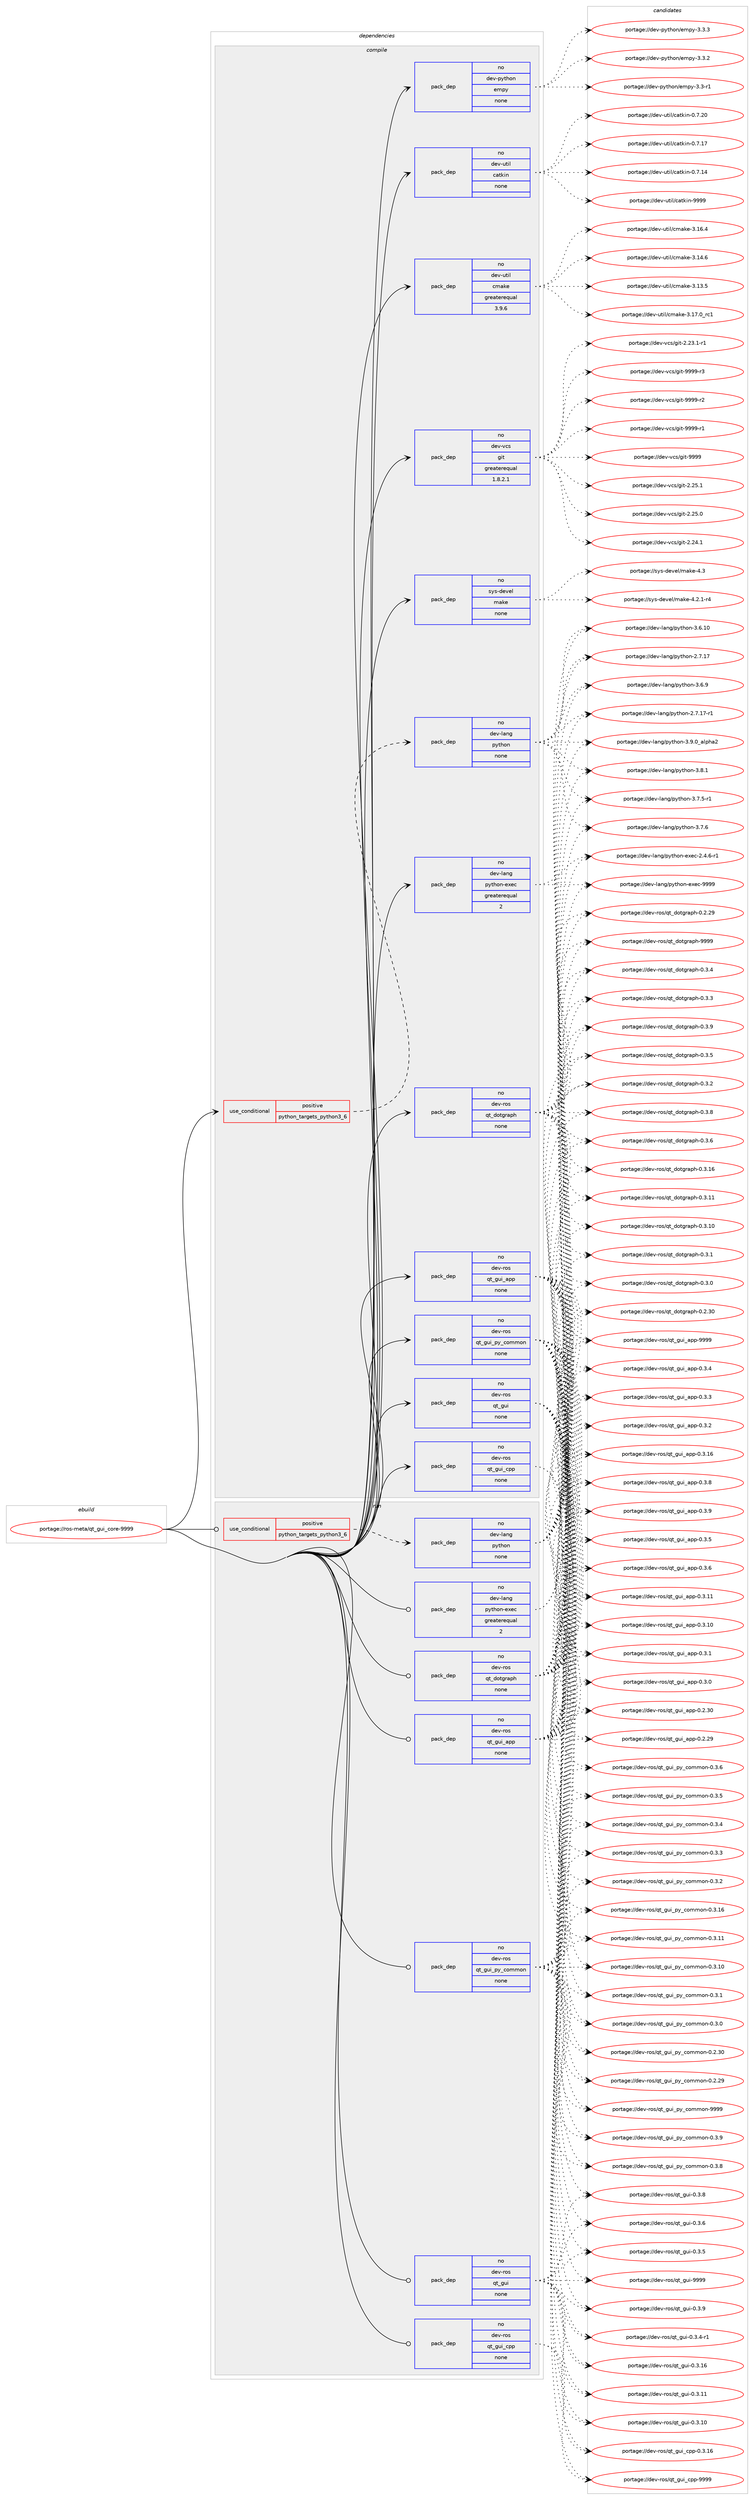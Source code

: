 digraph prolog {

# *************
# Graph options
# *************

newrank=true;
concentrate=true;
compound=true;
graph [rankdir=LR,fontname=Helvetica,fontsize=10,ranksep=1.5];#, ranksep=2.5, nodesep=0.2];
edge  [arrowhead=vee];
node  [fontname=Helvetica,fontsize=10];

# **********
# The ebuild
# **********

subgraph cluster_leftcol {
color=gray;
rank=same;
label=<<i>ebuild</i>>;
id [label="portage://ros-meta/qt_gui_core-9999", color=red, width=4, href="../ros-meta/qt_gui_core-9999.svg"];
}

# ****************
# The dependencies
# ****************

subgraph cluster_midcol {
color=gray;
label=<<i>dependencies</i>>;
subgraph cluster_compile {
fillcolor="#eeeeee";
style=filled;
label=<<i>compile</i>>;
subgraph cond20354 {
dependency102488 [label=<<TABLE BORDER="0" CELLBORDER="1" CELLSPACING="0" CELLPADDING="4"><TR><TD ROWSPAN="3" CELLPADDING="10">use_conditional</TD></TR><TR><TD>positive</TD></TR><TR><TD>python_targets_python3_6</TD></TR></TABLE>>, shape=none, color=red];
subgraph pack80366 {
dependency102489 [label=<<TABLE BORDER="0" CELLBORDER="1" CELLSPACING="0" CELLPADDING="4" WIDTH="220"><TR><TD ROWSPAN="6" CELLPADDING="30">pack_dep</TD></TR><TR><TD WIDTH="110">no</TD></TR><TR><TD>dev-lang</TD></TR><TR><TD>python</TD></TR><TR><TD>none</TD></TR><TR><TD></TD></TR></TABLE>>, shape=none, color=blue];
}
dependency102488:e -> dependency102489:w [weight=20,style="dashed",arrowhead="vee"];
}
id:e -> dependency102488:w [weight=20,style="solid",arrowhead="vee"];
subgraph pack80367 {
dependency102490 [label=<<TABLE BORDER="0" CELLBORDER="1" CELLSPACING="0" CELLPADDING="4" WIDTH="220"><TR><TD ROWSPAN="6" CELLPADDING="30">pack_dep</TD></TR><TR><TD WIDTH="110">no</TD></TR><TR><TD>dev-lang</TD></TR><TR><TD>python-exec</TD></TR><TR><TD>greaterequal</TD></TR><TR><TD>2</TD></TR></TABLE>>, shape=none, color=blue];
}
id:e -> dependency102490:w [weight=20,style="solid",arrowhead="vee"];
subgraph pack80368 {
dependency102491 [label=<<TABLE BORDER="0" CELLBORDER="1" CELLSPACING="0" CELLPADDING="4" WIDTH="220"><TR><TD ROWSPAN="6" CELLPADDING="30">pack_dep</TD></TR><TR><TD WIDTH="110">no</TD></TR><TR><TD>dev-python</TD></TR><TR><TD>empy</TD></TR><TR><TD>none</TD></TR><TR><TD></TD></TR></TABLE>>, shape=none, color=blue];
}
id:e -> dependency102491:w [weight=20,style="solid",arrowhead="vee"];
subgraph pack80369 {
dependency102492 [label=<<TABLE BORDER="0" CELLBORDER="1" CELLSPACING="0" CELLPADDING="4" WIDTH="220"><TR><TD ROWSPAN="6" CELLPADDING="30">pack_dep</TD></TR><TR><TD WIDTH="110">no</TD></TR><TR><TD>dev-ros</TD></TR><TR><TD>qt_dotgraph</TD></TR><TR><TD>none</TD></TR><TR><TD></TD></TR></TABLE>>, shape=none, color=blue];
}
id:e -> dependency102492:w [weight=20,style="solid",arrowhead="vee"];
subgraph pack80370 {
dependency102493 [label=<<TABLE BORDER="0" CELLBORDER="1" CELLSPACING="0" CELLPADDING="4" WIDTH="220"><TR><TD ROWSPAN="6" CELLPADDING="30">pack_dep</TD></TR><TR><TD WIDTH="110">no</TD></TR><TR><TD>dev-ros</TD></TR><TR><TD>qt_gui</TD></TR><TR><TD>none</TD></TR><TR><TD></TD></TR></TABLE>>, shape=none, color=blue];
}
id:e -> dependency102493:w [weight=20,style="solid",arrowhead="vee"];
subgraph pack80371 {
dependency102494 [label=<<TABLE BORDER="0" CELLBORDER="1" CELLSPACING="0" CELLPADDING="4" WIDTH="220"><TR><TD ROWSPAN="6" CELLPADDING="30">pack_dep</TD></TR><TR><TD WIDTH="110">no</TD></TR><TR><TD>dev-ros</TD></TR><TR><TD>qt_gui_app</TD></TR><TR><TD>none</TD></TR><TR><TD></TD></TR></TABLE>>, shape=none, color=blue];
}
id:e -> dependency102494:w [weight=20,style="solid",arrowhead="vee"];
subgraph pack80372 {
dependency102495 [label=<<TABLE BORDER="0" CELLBORDER="1" CELLSPACING="0" CELLPADDING="4" WIDTH="220"><TR><TD ROWSPAN="6" CELLPADDING="30">pack_dep</TD></TR><TR><TD WIDTH="110">no</TD></TR><TR><TD>dev-ros</TD></TR><TR><TD>qt_gui_cpp</TD></TR><TR><TD>none</TD></TR><TR><TD></TD></TR></TABLE>>, shape=none, color=blue];
}
id:e -> dependency102495:w [weight=20,style="solid",arrowhead="vee"];
subgraph pack80373 {
dependency102496 [label=<<TABLE BORDER="0" CELLBORDER="1" CELLSPACING="0" CELLPADDING="4" WIDTH="220"><TR><TD ROWSPAN="6" CELLPADDING="30">pack_dep</TD></TR><TR><TD WIDTH="110">no</TD></TR><TR><TD>dev-ros</TD></TR><TR><TD>qt_gui_py_common</TD></TR><TR><TD>none</TD></TR><TR><TD></TD></TR></TABLE>>, shape=none, color=blue];
}
id:e -> dependency102496:w [weight=20,style="solid",arrowhead="vee"];
subgraph pack80374 {
dependency102497 [label=<<TABLE BORDER="0" CELLBORDER="1" CELLSPACING="0" CELLPADDING="4" WIDTH="220"><TR><TD ROWSPAN="6" CELLPADDING="30">pack_dep</TD></TR><TR><TD WIDTH="110">no</TD></TR><TR><TD>dev-util</TD></TR><TR><TD>catkin</TD></TR><TR><TD>none</TD></TR><TR><TD></TD></TR></TABLE>>, shape=none, color=blue];
}
id:e -> dependency102497:w [weight=20,style="solid",arrowhead="vee"];
subgraph pack80375 {
dependency102498 [label=<<TABLE BORDER="0" CELLBORDER="1" CELLSPACING="0" CELLPADDING="4" WIDTH="220"><TR><TD ROWSPAN="6" CELLPADDING="30">pack_dep</TD></TR><TR><TD WIDTH="110">no</TD></TR><TR><TD>dev-util</TD></TR><TR><TD>cmake</TD></TR><TR><TD>greaterequal</TD></TR><TR><TD>3.9.6</TD></TR></TABLE>>, shape=none, color=blue];
}
id:e -> dependency102498:w [weight=20,style="solid",arrowhead="vee"];
subgraph pack80376 {
dependency102499 [label=<<TABLE BORDER="0" CELLBORDER="1" CELLSPACING="0" CELLPADDING="4" WIDTH="220"><TR><TD ROWSPAN="6" CELLPADDING="30">pack_dep</TD></TR><TR><TD WIDTH="110">no</TD></TR><TR><TD>dev-vcs</TD></TR><TR><TD>git</TD></TR><TR><TD>greaterequal</TD></TR><TR><TD>1.8.2.1</TD></TR></TABLE>>, shape=none, color=blue];
}
id:e -> dependency102499:w [weight=20,style="solid",arrowhead="vee"];
subgraph pack80377 {
dependency102500 [label=<<TABLE BORDER="0" CELLBORDER="1" CELLSPACING="0" CELLPADDING="4" WIDTH="220"><TR><TD ROWSPAN="6" CELLPADDING="30">pack_dep</TD></TR><TR><TD WIDTH="110">no</TD></TR><TR><TD>sys-devel</TD></TR><TR><TD>make</TD></TR><TR><TD>none</TD></TR><TR><TD></TD></TR></TABLE>>, shape=none, color=blue];
}
id:e -> dependency102500:w [weight=20,style="solid",arrowhead="vee"];
}
subgraph cluster_compileandrun {
fillcolor="#eeeeee";
style=filled;
label=<<i>compile and run</i>>;
}
subgraph cluster_run {
fillcolor="#eeeeee";
style=filled;
label=<<i>run</i>>;
subgraph cond20355 {
dependency102501 [label=<<TABLE BORDER="0" CELLBORDER="1" CELLSPACING="0" CELLPADDING="4"><TR><TD ROWSPAN="3" CELLPADDING="10">use_conditional</TD></TR><TR><TD>positive</TD></TR><TR><TD>python_targets_python3_6</TD></TR></TABLE>>, shape=none, color=red];
subgraph pack80378 {
dependency102502 [label=<<TABLE BORDER="0" CELLBORDER="1" CELLSPACING="0" CELLPADDING="4" WIDTH="220"><TR><TD ROWSPAN="6" CELLPADDING="30">pack_dep</TD></TR><TR><TD WIDTH="110">no</TD></TR><TR><TD>dev-lang</TD></TR><TR><TD>python</TD></TR><TR><TD>none</TD></TR><TR><TD></TD></TR></TABLE>>, shape=none, color=blue];
}
dependency102501:e -> dependency102502:w [weight=20,style="dashed",arrowhead="vee"];
}
id:e -> dependency102501:w [weight=20,style="solid",arrowhead="odot"];
subgraph pack80379 {
dependency102503 [label=<<TABLE BORDER="0" CELLBORDER="1" CELLSPACING="0" CELLPADDING="4" WIDTH="220"><TR><TD ROWSPAN="6" CELLPADDING="30">pack_dep</TD></TR><TR><TD WIDTH="110">no</TD></TR><TR><TD>dev-lang</TD></TR><TR><TD>python-exec</TD></TR><TR><TD>greaterequal</TD></TR><TR><TD>2</TD></TR></TABLE>>, shape=none, color=blue];
}
id:e -> dependency102503:w [weight=20,style="solid",arrowhead="odot"];
subgraph pack80380 {
dependency102504 [label=<<TABLE BORDER="0" CELLBORDER="1" CELLSPACING="0" CELLPADDING="4" WIDTH="220"><TR><TD ROWSPAN="6" CELLPADDING="30">pack_dep</TD></TR><TR><TD WIDTH="110">no</TD></TR><TR><TD>dev-ros</TD></TR><TR><TD>qt_dotgraph</TD></TR><TR><TD>none</TD></TR><TR><TD></TD></TR></TABLE>>, shape=none, color=blue];
}
id:e -> dependency102504:w [weight=20,style="solid",arrowhead="odot"];
subgraph pack80381 {
dependency102505 [label=<<TABLE BORDER="0" CELLBORDER="1" CELLSPACING="0" CELLPADDING="4" WIDTH="220"><TR><TD ROWSPAN="6" CELLPADDING="30">pack_dep</TD></TR><TR><TD WIDTH="110">no</TD></TR><TR><TD>dev-ros</TD></TR><TR><TD>qt_gui</TD></TR><TR><TD>none</TD></TR><TR><TD></TD></TR></TABLE>>, shape=none, color=blue];
}
id:e -> dependency102505:w [weight=20,style="solid",arrowhead="odot"];
subgraph pack80382 {
dependency102506 [label=<<TABLE BORDER="0" CELLBORDER="1" CELLSPACING="0" CELLPADDING="4" WIDTH="220"><TR><TD ROWSPAN="6" CELLPADDING="30">pack_dep</TD></TR><TR><TD WIDTH="110">no</TD></TR><TR><TD>dev-ros</TD></TR><TR><TD>qt_gui_app</TD></TR><TR><TD>none</TD></TR><TR><TD></TD></TR></TABLE>>, shape=none, color=blue];
}
id:e -> dependency102506:w [weight=20,style="solid",arrowhead="odot"];
subgraph pack80383 {
dependency102507 [label=<<TABLE BORDER="0" CELLBORDER="1" CELLSPACING="0" CELLPADDING="4" WIDTH="220"><TR><TD ROWSPAN="6" CELLPADDING="30">pack_dep</TD></TR><TR><TD WIDTH="110">no</TD></TR><TR><TD>dev-ros</TD></TR><TR><TD>qt_gui_cpp</TD></TR><TR><TD>none</TD></TR><TR><TD></TD></TR></TABLE>>, shape=none, color=blue];
}
id:e -> dependency102507:w [weight=20,style="solid",arrowhead="odot"];
subgraph pack80384 {
dependency102508 [label=<<TABLE BORDER="0" CELLBORDER="1" CELLSPACING="0" CELLPADDING="4" WIDTH="220"><TR><TD ROWSPAN="6" CELLPADDING="30">pack_dep</TD></TR><TR><TD WIDTH="110">no</TD></TR><TR><TD>dev-ros</TD></TR><TR><TD>qt_gui_py_common</TD></TR><TR><TD>none</TD></TR><TR><TD></TD></TR></TABLE>>, shape=none, color=blue];
}
id:e -> dependency102508:w [weight=20,style="solid",arrowhead="odot"];
}
}

# **************
# The candidates
# **************

subgraph cluster_choices {
rank=same;
color=gray;
label=<<i>candidates</i>>;

subgraph choice80366 {
color=black;
nodesep=1;
choice10010111845108971101034711212111610411111045514657464895971081121049750 [label="portage://dev-lang/python-3.9.0_alpha2", color=red, width=4,href="../dev-lang/python-3.9.0_alpha2.svg"];
choice100101118451089711010347112121116104111110455146564649 [label="portage://dev-lang/python-3.8.1", color=red, width=4,href="../dev-lang/python-3.8.1.svg"];
choice100101118451089711010347112121116104111110455146554654 [label="portage://dev-lang/python-3.7.6", color=red, width=4,href="../dev-lang/python-3.7.6.svg"];
choice1001011184510897110103471121211161041111104551465546534511449 [label="portage://dev-lang/python-3.7.5-r1", color=red, width=4,href="../dev-lang/python-3.7.5-r1.svg"];
choice100101118451089711010347112121116104111110455146544657 [label="portage://dev-lang/python-3.6.9", color=red, width=4,href="../dev-lang/python-3.6.9.svg"];
choice10010111845108971101034711212111610411111045514654464948 [label="portage://dev-lang/python-3.6.10", color=red, width=4,href="../dev-lang/python-3.6.10.svg"];
choice100101118451089711010347112121116104111110455046554649554511449 [label="portage://dev-lang/python-2.7.17-r1", color=red, width=4,href="../dev-lang/python-2.7.17-r1.svg"];
choice10010111845108971101034711212111610411111045504655464955 [label="portage://dev-lang/python-2.7.17", color=red, width=4,href="../dev-lang/python-2.7.17.svg"];
dependency102489:e -> choice10010111845108971101034711212111610411111045514657464895971081121049750:w [style=dotted,weight="100"];
dependency102489:e -> choice100101118451089711010347112121116104111110455146564649:w [style=dotted,weight="100"];
dependency102489:e -> choice100101118451089711010347112121116104111110455146554654:w [style=dotted,weight="100"];
dependency102489:e -> choice1001011184510897110103471121211161041111104551465546534511449:w [style=dotted,weight="100"];
dependency102489:e -> choice100101118451089711010347112121116104111110455146544657:w [style=dotted,weight="100"];
dependency102489:e -> choice10010111845108971101034711212111610411111045514654464948:w [style=dotted,weight="100"];
dependency102489:e -> choice100101118451089711010347112121116104111110455046554649554511449:w [style=dotted,weight="100"];
dependency102489:e -> choice10010111845108971101034711212111610411111045504655464955:w [style=dotted,weight="100"];
}
subgraph choice80367 {
color=black;
nodesep=1;
choice10010111845108971101034711212111610411111045101120101994557575757 [label="portage://dev-lang/python-exec-9999", color=red, width=4,href="../dev-lang/python-exec-9999.svg"];
choice10010111845108971101034711212111610411111045101120101994550465246544511449 [label="portage://dev-lang/python-exec-2.4.6-r1", color=red, width=4,href="../dev-lang/python-exec-2.4.6-r1.svg"];
dependency102490:e -> choice10010111845108971101034711212111610411111045101120101994557575757:w [style=dotted,weight="100"];
dependency102490:e -> choice10010111845108971101034711212111610411111045101120101994550465246544511449:w [style=dotted,weight="100"];
}
subgraph choice80368 {
color=black;
nodesep=1;
choice1001011184511212111610411111047101109112121455146514651 [label="portage://dev-python/empy-3.3.3", color=red, width=4,href="../dev-python/empy-3.3.3.svg"];
choice1001011184511212111610411111047101109112121455146514650 [label="portage://dev-python/empy-3.3.2", color=red, width=4,href="../dev-python/empy-3.3.2.svg"];
choice1001011184511212111610411111047101109112121455146514511449 [label="portage://dev-python/empy-3.3-r1", color=red, width=4,href="../dev-python/empy-3.3-r1.svg"];
dependency102491:e -> choice1001011184511212111610411111047101109112121455146514651:w [style=dotted,weight="100"];
dependency102491:e -> choice1001011184511212111610411111047101109112121455146514650:w [style=dotted,weight="100"];
dependency102491:e -> choice1001011184511212111610411111047101109112121455146514511449:w [style=dotted,weight="100"];
}
subgraph choice80369 {
color=black;
nodesep=1;
choice100101118451141111154711311695100111116103114971121044557575757 [label="portage://dev-ros/qt_dotgraph-9999", color=red, width=4,href="../dev-ros/qt_dotgraph-9999.svg"];
choice10010111845114111115471131169510011111610311497112104454846514657 [label="portage://dev-ros/qt_dotgraph-0.3.9", color=red, width=4,href="../dev-ros/qt_dotgraph-0.3.9.svg"];
choice10010111845114111115471131169510011111610311497112104454846514656 [label="portage://dev-ros/qt_dotgraph-0.3.8", color=red, width=4,href="../dev-ros/qt_dotgraph-0.3.8.svg"];
choice10010111845114111115471131169510011111610311497112104454846514654 [label="portage://dev-ros/qt_dotgraph-0.3.6", color=red, width=4,href="../dev-ros/qt_dotgraph-0.3.6.svg"];
choice10010111845114111115471131169510011111610311497112104454846514653 [label="portage://dev-ros/qt_dotgraph-0.3.5", color=red, width=4,href="../dev-ros/qt_dotgraph-0.3.5.svg"];
choice10010111845114111115471131169510011111610311497112104454846514652 [label="portage://dev-ros/qt_dotgraph-0.3.4", color=red, width=4,href="../dev-ros/qt_dotgraph-0.3.4.svg"];
choice10010111845114111115471131169510011111610311497112104454846514651 [label="portage://dev-ros/qt_dotgraph-0.3.3", color=red, width=4,href="../dev-ros/qt_dotgraph-0.3.3.svg"];
choice10010111845114111115471131169510011111610311497112104454846514650 [label="portage://dev-ros/qt_dotgraph-0.3.2", color=red, width=4,href="../dev-ros/qt_dotgraph-0.3.2.svg"];
choice1001011184511411111547113116951001111161031149711210445484651464954 [label="portage://dev-ros/qt_dotgraph-0.3.16", color=red, width=4,href="../dev-ros/qt_dotgraph-0.3.16.svg"];
choice1001011184511411111547113116951001111161031149711210445484651464949 [label="portage://dev-ros/qt_dotgraph-0.3.11", color=red, width=4,href="../dev-ros/qt_dotgraph-0.3.11.svg"];
choice1001011184511411111547113116951001111161031149711210445484651464948 [label="portage://dev-ros/qt_dotgraph-0.3.10", color=red, width=4,href="../dev-ros/qt_dotgraph-0.3.10.svg"];
choice10010111845114111115471131169510011111610311497112104454846514649 [label="portage://dev-ros/qt_dotgraph-0.3.1", color=red, width=4,href="../dev-ros/qt_dotgraph-0.3.1.svg"];
choice10010111845114111115471131169510011111610311497112104454846514648 [label="portage://dev-ros/qt_dotgraph-0.3.0", color=red, width=4,href="../dev-ros/qt_dotgraph-0.3.0.svg"];
choice1001011184511411111547113116951001111161031149711210445484650465148 [label="portage://dev-ros/qt_dotgraph-0.2.30", color=red, width=4,href="../dev-ros/qt_dotgraph-0.2.30.svg"];
choice1001011184511411111547113116951001111161031149711210445484650465057 [label="portage://dev-ros/qt_dotgraph-0.2.29", color=red, width=4,href="../dev-ros/qt_dotgraph-0.2.29.svg"];
dependency102492:e -> choice100101118451141111154711311695100111116103114971121044557575757:w [style=dotted,weight="100"];
dependency102492:e -> choice10010111845114111115471131169510011111610311497112104454846514657:w [style=dotted,weight="100"];
dependency102492:e -> choice10010111845114111115471131169510011111610311497112104454846514656:w [style=dotted,weight="100"];
dependency102492:e -> choice10010111845114111115471131169510011111610311497112104454846514654:w [style=dotted,weight="100"];
dependency102492:e -> choice10010111845114111115471131169510011111610311497112104454846514653:w [style=dotted,weight="100"];
dependency102492:e -> choice10010111845114111115471131169510011111610311497112104454846514652:w [style=dotted,weight="100"];
dependency102492:e -> choice10010111845114111115471131169510011111610311497112104454846514651:w [style=dotted,weight="100"];
dependency102492:e -> choice10010111845114111115471131169510011111610311497112104454846514650:w [style=dotted,weight="100"];
dependency102492:e -> choice1001011184511411111547113116951001111161031149711210445484651464954:w [style=dotted,weight="100"];
dependency102492:e -> choice1001011184511411111547113116951001111161031149711210445484651464949:w [style=dotted,weight="100"];
dependency102492:e -> choice1001011184511411111547113116951001111161031149711210445484651464948:w [style=dotted,weight="100"];
dependency102492:e -> choice10010111845114111115471131169510011111610311497112104454846514649:w [style=dotted,weight="100"];
dependency102492:e -> choice10010111845114111115471131169510011111610311497112104454846514648:w [style=dotted,weight="100"];
dependency102492:e -> choice1001011184511411111547113116951001111161031149711210445484650465148:w [style=dotted,weight="100"];
dependency102492:e -> choice1001011184511411111547113116951001111161031149711210445484650465057:w [style=dotted,weight="100"];
}
subgraph choice80370 {
color=black;
nodesep=1;
choice1001011184511411111547113116951031171054557575757 [label="portage://dev-ros/qt_gui-9999", color=red, width=4,href="../dev-ros/qt_gui-9999.svg"];
choice100101118451141111154711311695103117105454846514657 [label="portage://dev-ros/qt_gui-0.3.9", color=red, width=4,href="../dev-ros/qt_gui-0.3.9.svg"];
choice100101118451141111154711311695103117105454846514656 [label="portage://dev-ros/qt_gui-0.3.8", color=red, width=4,href="../dev-ros/qt_gui-0.3.8.svg"];
choice100101118451141111154711311695103117105454846514654 [label="portage://dev-ros/qt_gui-0.3.6", color=red, width=4,href="../dev-ros/qt_gui-0.3.6.svg"];
choice100101118451141111154711311695103117105454846514653 [label="portage://dev-ros/qt_gui-0.3.5", color=red, width=4,href="../dev-ros/qt_gui-0.3.5.svg"];
choice1001011184511411111547113116951031171054548465146524511449 [label="portage://dev-ros/qt_gui-0.3.4-r1", color=red, width=4,href="../dev-ros/qt_gui-0.3.4-r1.svg"];
choice10010111845114111115471131169510311710545484651464954 [label="portage://dev-ros/qt_gui-0.3.16", color=red, width=4,href="../dev-ros/qt_gui-0.3.16.svg"];
choice10010111845114111115471131169510311710545484651464949 [label="portage://dev-ros/qt_gui-0.3.11", color=red, width=4,href="../dev-ros/qt_gui-0.3.11.svg"];
choice10010111845114111115471131169510311710545484651464948 [label="portage://dev-ros/qt_gui-0.3.10", color=red, width=4,href="../dev-ros/qt_gui-0.3.10.svg"];
dependency102493:e -> choice1001011184511411111547113116951031171054557575757:w [style=dotted,weight="100"];
dependency102493:e -> choice100101118451141111154711311695103117105454846514657:w [style=dotted,weight="100"];
dependency102493:e -> choice100101118451141111154711311695103117105454846514656:w [style=dotted,weight="100"];
dependency102493:e -> choice100101118451141111154711311695103117105454846514654:w [style=dotted,weight="100"];
dependency102493:e -> choice100101118451141111154711311695103117105454846514653:w [style=dotted,weight="100"];
dependency102493:e -> choice1001011184511411111547113116951031171054548465146524511449:w [style=dotted,weight="100"];
dependency102493:e -> choice10010111845114111115471131169510311710545484651464954:w [style=dotted,weight="100"];
dependency102493:e -> choice10010111845114111115471131169510311710545484651464949:w [style=dotted,weight="100"];
dependency102493:e -> choice10010111845114111115471131169510311710545484651464948:w [style=dotted,weight="100"];
}
subgraph choice80371 {
color=black;
nodesep=1;
choice10010111845114111115471131169510311710595971121124557575757 [label="portage://dev-ros/qt_gui_app-9999", color=red, width=4,href="../dev-ros/qt_gui_app-9999.svg"];
choice1001011184511411111547113116951031171059597112112454846514657 [label="portage://dev-ros/qt_gui_app-0.3.9", color=red, width=4,href="../dev-ros/qt_gui_app-0.3.9.svg"];
choice1001011184511411111547113116951031171059597112112454846514656 [label="portage://dev-ros/qt_gui_app-0.3.8", color=red, width=4,href="../dev-ros/qt_gui_app-0.3.8.svg"];
choice1001011184511411111547113116951031171059597112112454846514654 [label="portage://dev-ros/qt_gui_app-0.3.6", color=red, width=4,href="../dev-ros/qt_gui_app-0.3.6.svg"];
choice1001011184511411111547113116951031171059597112112454846514653 [label="portage://dev-ros/qt_gui_app-0.3.5", color=red, width=4,href="../dev-ros/qt_gui_app-0.3.5.svg"];
choice1001011184511411111547113116951031171059597112112454846514652 [label="portage://dev-ros/qt_gui_app-0.3.4", color=red, width=4,href="../dev-ros/qt_gui_app-0.3.4.svg"];
choice1001011184511411111547113116951031171059597112112454846514651 [label="portage://dev-ros/qt_gui_app-0.3.3", color=red, width=4,href="../dev-ros/qt_gui_app-0.3.3.svg"];
choice1001011184511411111547113116951031171059597112112454846514650 [label="portage://dev-ros/qt_gui_app-0.3.2", color=red, width=4,href="../dev-ros/qt_gui_app-0.3.2.svg"];
choice100101118451141111154711311695103117105959711211245484651464954 [label="portage://dev-ros/qt_gui_app-0.3.16", color=red, width=4,href="../dev-ros/qt_gui_app-0.3.16.svg"];
choice100101118451141111154711311695103117105959711211245484651464949 [label="portage://dev-ros/qt_gui_app-0.3.11", color=red, width=4,href="../dev-ros/qt_gui_app-0.3.11.svg"];
choice100101118451141111154711311695103117105959711211245484651464948 [label="portage://dev-ros/qt_gui_app-0.3.10", color=red, width=4,href="../dev-ros/qt_gui_app-0.3.10.svg"];
choice1001011184511411111547113116951031171059597112112454846514649 [label="portage://dev-ros/qt_gui_app-0.3.1", color=red, width=4,href="../dev-ros/qt_gui_app-0.3.1.svg"];
choice1001011184511411111547113116951031171059597112112454846514648 [label="portage://dev-ros/qt_gui_app-0.3.0", color=red, width=4,href="../dev-ros/qt_gui_app-0.3.0.svg"];
choice100101118451141111154711311695103117105959711211245484650465148 [label="portage://dev-ros/qt_gui_app-0.2.30", color=red, width=4,href="../dev-ros/qt_gui_app-0.2.30.svg"];
choice100101118451141111154711311695103117105959711211245484650465057 [label="portage://dev-ros/qt_gui_app-0.2.29", color=red, width=4,href="../dev-ros/qt_gui_app-0.2.29.svg"];
dependency102494:e -> choice10010111845114111115471131169510311710595971121124557575757:w [style=dotted,weight="100"];
dependency102494:e -> choice1001011184511411111547113116951031171059597112112454846514657:w [style=dotted,weight="100"];
dependency102494:e -> choice1001011184511411111547113116951031171059597112112454846514656:w [style=dotted,weight="100"];
dependency102494:e -> choice1001011184511411111547113116951031171059597112112454846514654:w [style=dotted,weight="100"];
dependency102494:e -> choice1001011184511411111547113116951031171059597112112454846514653:w [style=dotted,weight="100"];
dependency102494:e -> choice1001011184511411111547113116951031171059597112112454846514652:w [style=dotted,weight="100"];
dependency102494:e -> choice1001011184511411111547113116951031171059597112112454846514651:w [style=dotted,weight="100"];
dependency102494:e -> choice1001011184511411111547113116951031171059597112112454846514650:w [style=dotted,weight="100"];
dependency102494:e -> choice100101118451141111154711311695103117105959711211245484651464954:w [style=dotted,weight="100"];
dependency102494:e -> choice100101118451141111154711311695103117105959711211245484651464949:w [style=dotted,weight="100"];
dependency102494:e -> choice100101118451141111154711311695103117105959711211245484651464948:w [style=dotted,weight="100"];
dependency102494:e -> choice1001011184511411111547113116951031171059597112112454846514649:w [style=dotted,weight="100"];
dependency102494:e -> choice1001011184511411111547113116951031171059597112112454846514648:w [style=dotted,weight="100"];
dependency102494:e -> choice100101118451141111154711311695103117105959711211245484650465148:w [style=dotted,weight="100"];
dependency102494:e -> choice100101118451141111154711311695103117105959711211245484650465057:w [style=dotted,weight="100"];
}
subgraph choice80372 {
color=black;
nodesep=1;
choice10010111845114111115471131169510311710595991121124557575757 [label="portage://dev-ros/qt_gui_cpp-9999", color=red, width=4,href="../dev-ros/qt_gui_cpp-9999.svg"];
choice100101118451141111154711311695103117105959911211245484651464954 [label="portage://dev-ros/qt_gui_cpp-0.3.16", color=red, width=4,href="../dev-ros/qt_gui_cpp-0.3.16.svg"];
dependency102495:e -> choice10010111845114111115471131169510311710595991121124557575757:w [style=dotted,weight="100"];
dependency102495:e -> choice100101118451141111154711311695103117105959911211245484651464954:w [style=dotted,weight="100"];
}
subgraph choice80373 {
color=black;
nodesep=1;
choice1001011184511411111547113116951031171059511212195991111091091111104557575757 [label="portage://dev-ros/qt_gui_py_common-9999", color=red, width=4,href="../dev-ros/qt_gui_py_common-9999.svg"];
choice100101118451141111154711311695103117105951121219599111109109111110454846514657 [label="portage://dev-ros/qt_gui_py_common-0.3.9", color=red, width=4,href="../dev-ros/qt_gui_py_common-0.3.9.svg"];
choice100101118451141111154711311695103117105951121219599111109109111110454846514656 [label="portage://dev-ros/qt_gui_py_common-0.3.8", color=red, width=4,href="../dev-ros/qt_gui_py_common-0.3.8.svg"];
choice100101118451141111154711311695103117105951121219599111109109111110454846514654 [label="portage://dev-ros/qt_gui_py_common-0.3.6", color=red, width=4,href="../dev-ros/qt_gui_py_common-0.3.6.svg"];
choice100101118451141111154711311695103117105951121219599111109109111110454846514653 [label="portage://dev-ros/qt_gui_py_common-0.3.5", color=red, width=4,href="../dev-ros/qt_gui_py_common-0.3.5.svg"];
choice100101118451141111154711311695103117105951121219599111109109111110454846514652 [label="portage://dev-ros/qt_gui_py_common-0.3.4", color=red, width=4,href="../dev-ros/qt_gui_py_common-0.3.4.svg"];
choice100101118451141111154711311695103117105951121219599111109109111110454846514651 [label="portage://dev-ros/qt_gui_py_common-0.3.3", color=red, width=4,href="../dev-ros/qt_gui_py_common-0.3.3.svg"];
choice100101118451141111154711311695103117105951121219599111109109111110454846514650 [label="portage://dev-ros/qt_gui_py_common-0.3.2", color=red, width=4,href="../dev-ros/qt_gui_py_common-0.3.2.svg"];
choice10010111845114111115471131169510311710595112121959911110910911111045484651464954 [label="portage://dev-ros/qt_gui_py_common-0.3.16", color=red, width=4,href="../dev-ros/qt_gui_py_common-0.3.16.svg"];
choice10010111845114111115471131169510311710595112121959911110910911111045484651464949 [label="portage://dev-ros/qt_gui_py_common-0.3.11", color=red, width=4,href="../dev-ros/qt_gui_py_common-0.3.11.svg"];
choice10010111845114111115471131169510311710595112121959911110910911111045484651464948 [label="portage://dev-ros/qt_gui_py_common-0.3.10", color=red, width=4,href="../dev-ros/qt_gui_py_common-0.3.10.svg"];
choice100101118451141111154711311695103117105951121219599111109109111110454846514649 [label="portage://dev-ros/qt_gui_py_common-0.3.1", color=red, width=4,href="../dev-ros/qt_gui_py_common-0.3.1.svg"];
choice100101118451141111154711311695103117105951121219599111109109111110454846514648 [label="portage://dev-ros/qt_gui_py_common-0.3.0", color=red, width=4,href="../dev-ros/qt_gui_py_common-0.3.0.svg"];
choice10010111845114111115471131169510311710595112121959911110910911111045484650465148 [label="portage://dev-ros/qt_gui_py_common-0.2.30", color=red, width=4,href="../dev-ros/qt_gui_py_common-0.2.30.svg"];
choice10010111845114111115471131169510311710595112121959911110910911111045484650465057 [label="portage://dev-ros/qt_gui_py_common-0.2.29", color=red, width=4,href="../dev-ros/qt_gui_py_common-0.2.29.svg"];
dependency102496:e -> choice1001011184511411111547113116951031171059511212195991111091091111104557575757:w [style=dotted,weight="100"];
dependency102496:e -> choice100101118451141111154711311695103117105951121219599111109109111110454846514657:w [style=dotted,weight="100"];
dependency102496:e -> choice100101118451141111154711311695103117105951121219599111109109111110454846514656:w [style=dotted,weight="100"];
dependency102496:e -> choice100101118451141111154711311695103117105951121219599111109109111110454846514654:w [style=dotted,weight="100"];
dependency102496:e -> choice100101118451141111154711311695103117105951121219599111109109111110454846514653:w [style=dotted,weight="100"];
dependency102496:e -> choice100101118451141111154711311695103117105951121219599111109109111110454846514652:w [style=dotted,weight="100"];
dependency102496:e -> choice100101118451141111154711311695103117105951121219599111109109111110454846514651:w [style=dotted,weight="100"];
dependency102496:e -> choice100101118451141111154711311695103117105951121219599111109109111110454846514650:w [style=dotted,weight="100"];
dependency102496:e -> choice10010111845114111115471131169510311710595112121959911110910911111045484651464954:w [style=dotted,weight="100"];
dependency102496:e -> choice10010111845114111115471131169510311710595112121959911110910911111045484651464949:w [style=dotted,weight="100"];
dependency102496:e -> choice10010111845114111115471131169510311710595112121959911110910911111045484651464948:w [style=dotted,weight="100"];
dependency102496:e -> choice100101118451141111154711311695103117105951121219599111109109111110454846514649:w [style=dotted,weight="100"];
dependency102496:e -> choice100101118451141111154711311695103117105951121219599111109109111110454846514648:w [style=dotted,weight="100"];
dependency102496:e -> choice10010111845114111115471131169510311710595112121959911110910911111045484650465148:w [style=dotted,weight="100"];
dependency102496:e -> choice10010111845114111115471131169510311710595112121959911110910911111045484650465057:w [style=dotted,weight="100"];
}
subgraph choice80374 {
color=black;
nodesep=1;
choice100101118451171161051084799971161071051104557575757 [label="portage://dev-util/catkin-9999", color=red, width=4,href="../dev-util/catkin-9999.svg"];
choice1001011184511711610510847999711610710511045484655465048 [label="portage://dev-util/catkin-0.7.20", color=red, width=4,href="../dev-util/catkin-0.7.20.svg"];
choice1001011184511711610510847999711610710511045484655464955 [label="portage://dev-util/catkin-0.7.17", color=red, width=4,href="../dev-util/catkin-0.7.17.svg"];
choice1001011184511711610510847999711610710511045484655464952 [label="portage://dev-util/catkin-0.7.14", color=red, width=4,href="../dev-util/catkin-0.7.14.svg"];
dependency102497:e -> choice100101118451171161051084799971161071051104557575757:w [style=dotted,weight="100"];
dependency102497:e -> choice1001011184511711610510847999711610710511045484655465048:w [style=dotted,weight="100"];
dependency102497:e -> choice1001011184511711610510847999711610710511045484655464955:w [style=dotted,weight="100"];
dependency102497:e -> choice1001011184511711610510847999711610710511045484655464952:w [style=dotted,weight="100"];
}
subgraph choice80375 {
color=black;
nodesep=1;
choice1001011184511711610510847991099710710145514649554648951149949 [label="portage://dev-util/cmake-3.17.0_rc1", color=red, width=4,href="../dev-util/cmake-3.17.0_rc1.svg"];
choice1001011184511711610510847991099710710145514649544652 [label="portage://dev-util/cmake-3.16.4", color=red, width=4,href="../dev-util/cmake-3.16.4.svg"];
choice1001011184511711610510847991099710710145514649524654 [label="portage://dev-util/cmake-3.14.6", color=red, width=4,href="../dev-util/cmake-3.14.6.svg"];
choice1001011184511711610510847991099710710145514649514653 [label="portage://dev-util/cmake-3.13.5", color=red, width=4,href="../dev-util/cmake-3.13.5.svg"];
dependency102498:e -> choice1001011184511711610510847991099710710145514649554648951149949:w [style=dotted,weight="100"];
dependency102498:e -> choice1001011184511711610510847991099710710145514649544652:w [style=dotted,weight="100"];
dependency102498:e -> choice1001011184511711610510847991099710710145514649524654:w [style=dotted,weight="100"];
dependency102498:e -> choice1001011184511711610510847991099710710145514649514653:w [style=dotted,weight="100"];
}
subgraph choice80376 {
color=black;
nodesep=1;
choice10010111845118991154710310511645575757574511451 [label="portage://dev-vcs/git-9999-r3", color=red, width=4,href="../dev-vcs/git-9999-r3.svg"];
choice10010111845118991154710310511645575757574511450 [label="portage://dev-vcs/git-9999-r2", color=red, width=4,href="../dev-vcs/git-9999-r2.svg"];
choice10010111845118991154710310511645575757574511449 [label="portage://dev-vcs/git-9999-r1", color=red, width=4,href="../dev-vcs/git-9999-r1.svg"];
choice1001011184511899115471031051164557575757 [label="portage://dev-vcs/git-9999", color=red, width=4,href="../dev-vcs/git-9999.svg"];
choice10010111845118991154710310511645504650534649 [label="portage://dev-vcs/git-2.25.1", color=red, width=4,href="../dev-vcs/git-2.25.1.svg"];
choice10010111845118991154710310511645504650534648 [label="portage://dev-vcs/git-2.25.0", color=red, width=4,href="../dev-vcs/git-2.25.0.svg"];
choice10010111845118991154710310511645504650524649 [label="portage://dev-vcs/git-2.24.1", color=red, width=4,href="../dev-vcs/git-2.24.1.svg"];
choice100101118451189911547103105116455046505146494511449 [label="portage://dev-vcs/git-2.23.1-r1", color=red, width=4,href="../dev-vcs/git-2.23.1-r1.svg"];
dependency102499:e -> choice10010111845118991154710310511645575757574511451:w [style=dotted,weight="100"];
dependency102499:e -> choice10010111845118991154710310511645575757574511450:w [style=dotted,weight="100"];
dependency102499:e -> choice10010111845118991154710310511645575757574511449:w [style=dotted,weight="100"];
dependency102499:e -> choice1001011184511899115471031051164557575757:w [style=dotted,weight="100"];
dependency102499:e -> choice10010111845118991154710310511645504650534649:w [style=dotted,weight="100"];
dependency102499:e -> choice10010111845118991154710310511645504650534648:w [style=dotted,weight="100"];
dependency102499:e -> choice10010111845118991154710310511645504650524649:w [style=dotted,weight="100"];
dependency102499:e -> choice100101118451189911547103105116455046505146494511449:w [style=dotted,weight="100"];
}
subgraph choice80377 {
color=black;
nodesep=1;
choice11512111545100101118101108471099710710145524651 [label="portage://sys-devel/make-4.3", color=red, width=4,href="../sys-devel/make-4.3.svg"];
choice1151211154510010111810110847109971071014552465046494511452 [label="portage://sys-devel/make-4.2.1-r4", color=red, width=4,href="../sys-devel/make-4.2.1-r4.svg"];
dependency102500:e -> choice11512111545100101118101108471099710710145524651:w [style=dotted,weight="100"];
dependency102500:e -> choice1151211154510010111810110847109971071014552465046494511452:w [style=dotted,weight="100"];
}
subgraph choice80378 {
color=black;
nodesep=1;
choice10010111845108971101034711212111610411111045514657464895971081121049750 [label="portage://dev-lang/python-3.9.0_alpha2", color=red, width=4,href="../dev-lang/python-3.9.0_alpha2.svg"];
choice100101118451089711010347112121116104111110455146564649 [label="portage://dev-lang/python-3.8.1", color=red, width=4,href="../dev-lang/python-3.8.1.svg"];
choice100101118451089711010347112121116104111110455146554654 [label="portage://dev-lang/python-3.7.6", color=red, width=4,href="../dev-lang/python-3.7.6.svg"];
choice1001011184510897110103471121211161041111104551465546534511449 [label="portage://dev-lang/python-3.7.5-r1", color=red, width=4,href="../dev-lang/python-3.7.5-r1.svg"];
choice100101118451089711010347112121116104111110455146544657 [label="portage://dev-lang/python-3.6.9", color=red, width=4,href="../dev-lang/python-3.6.9.svg"];
choice10010111845108971101034711212111610411111045514654464948 [label="portage://dev-lang/python-3.6.10", color=red, width=4,href="../dev-lang/python-3.6.10.svg"];
choice100101118451089711010347112121116104111110455046554649554511449 [label="portage://dev-lang/python-2.7.17-r1", color=red, width=4,href="../dev-lang/python-2.7.17-r1.svg"];
choice10010111845108971101034711212111610411111045504655464955 [label="portage://dev-lang/python-2.7.17", color=red, width=4,href="../dev-lang/python-2.7.17.svg"];
dependency102502:e -> choice10010111845108971101034711212111610411111045514657464895971081121049750:w [style=dotted,weight="100"];
dependency102502:e -> choice100101118451089711010347112121116104111110455146564649:w [style=dotted,weight="100"];
dependency102502:e -> choice100101118451089711010347112121116104111110455146554654:w [style=dotted,weight="100"];
dependency102502:e -> choice1001011184510897110103471121211161041111104551465546534511449:w [style=dotted,weight="100"];
dependency102502:e -> choice100101118451089711010347112121116104111110455146544657:w [style=dotted,weight="100"];
dependency102502:e -> choice10010111845108971101034711212111610411111045514654464948:w [style=dotted,weight="100"];
dependency102502:e -> choice100101118451089711010347112121116104111110455046554649554511449:w [style=dotted,weight="100"];
dependency102502:e -> choice10010111845108971101034711212111610411111045504655464955:w [style=dotted,weight="100"];
}
subgraph choice80379 {
color=black;
nodesep=1;
choice10010111845108971101034711212111610411111045101120101994557575757 [label="portage://dev-lang/python-exec-9999", color=red, width=4,href="../dev-lang/python-exec-9999.svg"];
choice10010111845108971101034711212111610411111045101120101994550465246544511449 [label="portage://dev-lang/python-exec-2.4.6-r1", color=red, width=4,href="../dev-lang/python-exec-2.4.6-r1.svg"];
dependency102503:e -> choice10010111845108971101034711212111610411111045101120101994557575757:w [style=dotted,weight="100"];
dependency102503:e -> choice10010111845108971101034711212111610411111045101120101994550465246544511449:w [style=dotted,weight="100"];
}
subgraph choice80380 {
color=black;
nodesep=1;
choice100101118451141111154711311695100111116103114971121044557575757 [label="portage://dev-ros/qt_dotgraph-9999", color=red, width=4,href="../dev-ros/qt_dotgraph-9999.svg"];
choice10010111845114111115471131169510011111610311497112104454846514657 [label="portage://dev-ros/qt_dotgraph-0.3.9", color=red, width=4,href="../dev-ros/qt_dotgraph-0.3.9.svg"];
choice10010111845114111115471131169510011111610311497112104454846514656 [label="portage://dev-ros/qt_dotgraph-0.3.8", color=red, width=4,href="../dev-ros/qt_dotgraph-0.3.8.svg"];
choice10010111845114111115471131169510011111610311497112104454846514654 [label="portage://dev-ros/qt_dotgraph-0.3.6", color=red, width=4,href="../dev-ros/qt_dotgraph-0.3.6.svg"];
choice10010111845114111115471131169510011111610311497112104454846514653 [label="portage://dev-ros/qt_dotgraph-0.3.5", color=red, width=4,href="../dev-ros/qt_dotgraph-0.3.5.svg"];
choice10010111845114111115471131169510011111610311497112104454846514652 [label="portage://dev-ros/qt_dotgraph-0.3.4", color=red, width=4,href="../dev-ros/qt_dotgraph-0.3.4.svg"];
choice10010111845114111115471131169510011111610311497112104454846514651 [label="portage://dev-ros/qt_dotgraph-0.3.3", color=red, width=4,href="../dev-ros/qt_dotgraph-0.3.3.svg"];
choice10010111845114111115471131169510011111610311497112104454846514650 [label="portage://dev-ros/qt_dotgraph-0.3.2", color=red, width=4,href="../dev-ros/qt_dotgraph-0.3.2.svg"];
choice1001011184511411111547113116951001111161031149711210445484651464954 [label="portage://dev-ros/qt_dotgraph-0.3.16", color=red, width=4,href="../dev-ros/qt_dotgraph-0.3.16.svg"];
choice1001011184511411111547113116951001111161031149711210445484651464949 [label="portage://dev-ros/qt_dotgraph-0.3.11", color=red, width=4,href="../dev-ros/qt_dotgraph-0.3.11.svg"];
choice1001011184511411111547113116951001111161031149711210445484651464948 [label="portage://dev-ros/qt_dotgraph-0.3.10", color=red, width=4,href="../dev-ros/qt_dotgraph-0.3.10.svg"];
choice10010111845114111115471131169510011111610311497112104454846514649 [label="portage://dev-ros/qt_dotgraph-0.3.1", color=red, width=4,href="../dev-ros/qt_dotgraph-0.3.1.svg"];
choice10010111845114111115471131169510011111610311497112104454846514648 [label="portage://dev-ros/qt_dotgraph-0.3.0", color=red, width=4,href="../dev-ros/qt_dotgraph-0.3.0.svg"];
choice1001011184511411111547113116951001111161031149711210445484650465148 [label="portage://dev-ros/qt_dotgraph-0.2.30", color=red, width=4,href="../dev-ros/qt_dotgraph-0.2.30.svg"];
choice1001011184511411111547113116951001111161031149711210445484650465057 [label="portage://dev-ros/qt_dotgraph-0.2.29", color=red, width=4,href="../dev-ros/qt_dotgraph-0.2.29.svg"];
dependency102504:e -> choice100101118451141111154711311695100111116103114971121044557575757:w [style=dotted,weight="100"];
dependency102504:e -> choice10010111845114111115471131169510011111610311497112104454846514657:w [style=dotted,weight="100"];
dependency102504:e -> choice10010111845114111115471131169510011111610311497112104454846514656:w [style=dotted,weight="100"];
dependency102504:e -> choice10010111845114111115471131169510011111610311497112104454846514654:w [style=dotted,weight="100"];
dependency102504:e -> choice10010111845114111115471131169510011111610311497112104454846514653:w [style=dotted,weight="100"];
dependency102504:e -> choice10010111845114111115471131169510011111610311497112104454846514652:w [style=dotted,weight="100"];
dependency102504:e -> choice10010111845114111115471131169510011111610311497112104454846514651:w [style=dotted,weight="100"];
dependency102504:e -> choice10010111845114111115471131169510011111610311497112104454846514650:w [style=dotted,weight="100"];
dependency102504:e -> choice1001011184511411111547113116951001111161031149711210445484651464954:w [style=dotted,weight="100"];
dependency102504:e -> choice1001011184511411111547113116951001111161031149711210445484651464949:w [style=dotted,weight="100"];
dependency102504:e -> choice1001011184511411111547113116951001111161031149711210445484651464948:w [style=dotted,weight="100"];
dependency102504:e -> choice10010111845114111115471131169510011111610311497112104454846514649:w [style=dotted,weight="100"];
dependency102504:e -> choice10010111845114111115471131169510011111610311497112104454846514648:w [style=dotted,weight="100"];
dependency102504:e -> choice1001011184511411111547113116951001111161031149711210445484650465148:w [style=dotted,weight="100"];
dependency102504:e -> choice1001011184511411111547113116951001111161031149711210445484650465057:w [style=dotted,weight="100"];
}
subgraph choice80381 {
color=black;
nodesep=1;
choice1001011184511411111547113116951031171054557575757 [label="portage://dev-ros/qt_gui-9999", color=red, width=4,href="../dev-ros/qt_gui-9999.svg"];
choice100101118451141111154711311695103117105454846514657 [label="portage://dev-ros/qt_gui-0.3.9", color=red, width=4,href="../dev-ros/qt_gui-0.3.9.svg"];
choice100101118451141111154711311695103117105454846514656 [label="portage://dev-ros/qt_gui-0.3.8", color=red, width=4,href="../dev-ros/qt_gui-0.3.8.svg"];
choice100101118451141111154711311695103117105454846514654 [label="portage://dev-ros/qt_gui-0.3.6", color=red, width=4,href="../dev-ros/qt_gui-0.3.6.svg"];
choice100101118451141111154711311695103117105454846514653 [label="portage://dev-ros/qt_gui-0.3.5", color=red, width=4,href="../dev-ros/qt_gui-0.3.5.svg"];
choice1001011184511411111547113116951031171054548465146524511449 [label="portage://dev-ros/qt_gui-0.3.4-r1", color=red, width=4,href="../dev-ros/qt_gui-0.3.4-r1.svg"];
choice10010111845114111115471131169510311710545484651464954 [label="portage://dev-ros/qt_gui-0.3.16", color=red, width=4,href="../dev-ros/qt_gui-0.3.16.svg"];
choice10010111845114111115471131169510311710545484651464949 [label="portage://dev-ros/qt_gui-0.3.11", color=red, width=4,href="../dev-ros/qt_gui-0.3.11.svg"];
choice10010111845114111115471131169510311710545484651464948 [label="portage://dev-ros/qt_gui-0.3.10", color=red, width=4,href="../dev-ros/qt_gui-0.3.10.svg"];
dependency102505:e -> choice1001011184511411111547113116951031171054557575757:w [style=dotted,weight="100"];
dependency102505:e -> choice100101118451141111154711311695103117105454846514657:w [style=dotted,weight="100"];
dependency102505:e -> choice100101118451141111154711311695103117105454846514656:w [style=dotted,weight="100"];
dependency102505:e -> choice100101118451141111154711311695103117105454846514654:w [style=dotted,weight="100"];
dependency102505:e -> choice100101118451141111154711311695103117105454846514653:w [style=dotted,weight="100"];
dependency102505:e -> choice1001011184511411111547113116951031171054548465146524511449:w [style=dotted,weight="100"];
dependency102505:e -> choice10010111845114111115471131169510311710545484651464954:w [style=dotted,weight="100"];
dependency102505:e -> choice10010111845114111115471131169510311710545484651464949:w [style=dotted,weight="100"];
dependency102505:e -> choice10010111845114111115471131169510311710545484651464948:w [style=dotted,weight="100"];
}
subgraph choice80382 {
color=black;
nodesep=1;
choice10010111845114111115471131169510311710595971121124557575757 [label="portage://dev-ros/qt_gui_app-9999", color=red, width=4,href="../dev-ros/qt_gui_app-9999.svg"];
choice1001011184511411111547113116951031171059597112112454846514657 [label="portage://dev-ros/qt_gui_app-0.3.9", color=red, width=4,href="../dev-ros/qt_gui_app-0.3.9.svg"];
choice1001011184511411111547113116951031171059597112112454846514656 [label="portage://dev-ros/qt_gui_app-0.3.8", color=red, width=4,href="../dev-ros/qt_gui_app-0.3.8.svg"];
choice1001011184511411111547113116951031171059597112112454846514654 [label="portage://dev-ros/qt_gui_app-0.3.6", color=red, width=4,href="../dev-ros/qt_gui_app-0.3.6.svg"];
choice1001011184511411111547113116951031171059597112112454846514653 [label="portage://dev-ros/qt_gui_app-0.3.5", color=red, width=4,href="../dev-ros/qt_gui_app-0.3.5.svg"];
choice1001011184511411111547113116951031171059597112112454846514652 [label="portage://dev-ros/qt_gui_app-0.3.4", color=red, width=4,href="../dev-ros/qt_gui_app-0.3.4.svg"];
choice1001011184511411111547113116951031171059597112112454846514651 [label="portage://dev-ros/qt_gui_app-0.3.3", color=red, width=4,href="../dev-ros/qt_gui_app-0.3.3.svg"];
choice1001011184511411111547113116951031171059597112112454846514650 [label="portage://dev-ros/qt_gui_app-0.3.2", color=red, width=4,href="../dev-ros/qt_gui_app-0.3.2.svg"];
choice100101118451141111154711311695103117105959711211245484651464954 [label="portage://dev-ros/qt_gui_app-0.3.16", color=red, width=4,href="../dev-ros/qt_gui_app-0.3.16.svg"];
choice100101118451141111154711311695103117105959711211245484651464949 [label="portage://dev-ros/qt_gui_app-0.3.11", color=red, width=4,href="../dev-ros/qt_gui_app-0.3.11.svg"];
choice100101118451141111154711311695103117105959711211245484651464948 [label="portage://dev-ros/qt_gui_app-0.3.10", color=red, width=4,href="../dev-ros/qt_gui_app-0.3.10.svg"];
choice1001011184511411111547113116951031171059597112112454846514649 [label="portage://dev-ros/qt_gui_app-0.3.1", color=red, width=4,href="../dev-ros/qt_gui_app-0.3.1.svg"];
choice1001011184511411111547113116951031171059597112112454846514648 [label="portage://dev-ros/qt_gui_app-0.3.0", color=red, width=4,href="../dev-ros/qt_gui_app-0.3.0.svg"];
choice100101118451141111154711311695103117105959711211245484650465148 [label="portage://dev-ros/qt_gui_app-0.2.30", color=red, width=4,href="../dev-ros/qt_gui_app-0.2.30.svg"];
choice100101118451141111154711311695103117105959711211245484650465057 [label="portage://dev-ros/qt_gui_app-0.2.29", color=red, width=4,href="../dev-ros/qt_gui_app-0.2.29.svg"];
dependency102506:e -> choice10010111845114111115471131169510311710595971121124557575757:w [style=dotted,weight="100"];
dependency102506:e -> choice1001011184511411111547113116951031171059597112112454846514657:w [style=dotted,weight="100"];
dependency102506:e -> choice1001011184511411111547113116951031171059597112112454846514656:w [style=dotted,weight="100"];
dependency102506:e -> choice1001011184511411111547113116951031171059597112112454846514654:w [style=dotted,weight="100"];
dependency102506:e -> choice1001011184511411111547113116951031171059597112112454846514653:w [style=dotted,weight="100"];
dependency102506:e -> choice1001011184511411111547113116951031171059597112112454846514652:w [style=dotted,weight="100"];
dependency102506:e -> choice1001011184511411111547113116951031171059597112112454846514651:w [style=dotted,weight="100"];
dependency102506:e -> choice1001011184511411111547113116951031171059597112112454846514650:w [style=dotted,weight="100"];
dependency102506:e -> choice100101118451141111154711311695103117105959711211245484651464954:w [style=dotted,weight="100"];
dependency102506:e -> choice100101118451141111154711311695103117105959711211245484651464949:w [style=dotted,weight="100"];
dependency102506:e -> choice100101118451141111154711311695103117105959711211245484651464948:w [style=dotted,weight="100"];
dependency102506:e -> choice1001011184511411111547113116951031171059597112112454846514649:w [style=dotted,weight="100"];
dependency102506:e -> choice1001011184511411111547113116951031171059597112112454846514648:w [style=dotted,weight="100"];
dependency102506:e -> choice100101118451141111154711311695103117105959711211245484650465148:w [style=dotted,weight="100"];
dependency102506:e -> choice100101118451141111154711311695103117105959711211245484650465057:w [style=dotted,weight="100"];
}
subgraph choice80383 {
color=black;
nodesep=1;
choice10010111845114111115471131169510311710595991121124557575757 [label="portage://dev-ros/qt_gui_cpp-9999", color=red, width=4,href="../dev-ros/qt_gui_cpp-9999.svg"];
choice100101118451141111154711311695103117105959911211245484651464954 [label="portage://dev-ros/qt_gui_cpp-0.3.16", color=red, width=4,href="../dev-ros/qt_gui_cpp-0.3.16.svg"];
dependency102507:e -> choice10010111845114111115471131169510311710595991121124557575757:w [style=dotted,weight="100"];
dependency102507:e -> choice100101118451141111154711311695103117105959911211245484651464954:w [style=dotted,weight="100"];
}
subgraph choice80384 {
color=black;
nodesep=1;
choice1001011184511411111547113116951031171059511212195991111091091111104557575757 [label="portage://dev-ros/qt_gui_py_common-9999", color=red, width=4,href="../dev-ros/qt_gui_py_common-9999.svg"];
choice100101118451141111154711311695103117105951121219599111109109111110454846514657 [label="portage://dev-ros/qt_gui_py_common-0.3.9", color=red, width=4,href="../dev-ros/qt_gui_py_common-0.3.9.svg"];
choice100101118451141111154711311695103117105951121219599111109109111110454846514656 [label="portage://dev-ros/qt_gui_py_common-0.3.8", color=red, width=4,href="../dev-ros/qt_gui_py_common-0.3.8.svg"];
choice100101118451141111154711311695103117105951121219599111109109111110454846514654 [label="portage://dev-ros/qt_gui_py_common-0.3.6", color=red, width=4,href="../dev-ros/qt_gui_py_common-0.3.6.svg"];
choice100101118451141111154711311695103117105951121219599111109109111110454846514653 [label="portage://dev-ros/qt_gui_py_common-0.3.5", color=red, width=4,href="../dev-ros/qt_gui_py_common-0.3.5.svg"];
choice100101118451141111154711311695103117105951121219599111109109111110454846514652 [label="portage://dev-ros/qt_gui_py_common-0.3.4", color=red, width=4,href="../dev-ros/qt_gui_py_common-0.3.4.svg"];
choice100101118451141111154711311695103117105951121219599111109109111110454846514651 [label="portage://dev-ros/qt_gui_py_common-0.3.3", color=red, width=4,href="../dev-ros/qt_gui_py_common-0.3.3.svg"];
choice100101118451141111154711311695103117105951121219599111109109111110454846514650 [label="portage://dev-ros/qt_gui_py_common-0.3.2", color=red, width=4,href="../dev-ros/qt_gui_py_common-0.3.2.svg"];
choice10010111845114111115471131169510311710595112121959911110910911111045484651464954 [label="portage://dev-ros/qt_gui_py_common-0.3.16", color=red, width=4,href="../dev-ros/qt_gui_py_common-0.3.16.svg"];
choice10010111845114111115471131169510311710595112121959911110910911111045484651464949 [label="portage://dev-ros/qt_gui_py_common-0.3.11", color=red, width=4,href="../dev-ros/qt_gui_py_common-0.3.11.svg"];
choice10010111845114111115471131169510311710595112121959911110910911111045484651464948 [label="portage://dev-ros/qt_gui_py_common-0.3.10", color=red, width=4,href="../dev-ros/qt_gui_py_common-0.3.10.svg"];
choice100101118451141111154711311695103117105951121219599111109109111110454846514649 [label="portage://dev-ros/qt_gui_py_common-0.3.1", color=red, width=4,href="../dev-ros/qt_gui_py_common-0.3.1.svg"];
choice100101118451141111154711311695103117105951121219599111109109111110454846514648 [label="portage://dev-ros/qt_gui_py_common-0.3.0", color=red, width=4,href="../dev-ros/qt_gui_py_common-0.3.0.svg"];
choice10010111845114111115471131169510311710595112121959911110910911111045484650465148 [label="portage://dev-ros/qt_gui_py_common-0.2.30", color=red, width=4,href="../dev-ros/qt_gui_py_common-0.2.30.svg"];
choice10010111845114111115471131169510311710595112121959911110910911111045484650465057 [label="portage://dev-ros/qt_gui_py_common-0.2.29", color=red, width=4,href="../dev-ros/qt_gui_py_common-0.2.29.svg"];
dependency102508:e -> choice1001011184511411111547113116951031171059511212195991111091091111104557575757:w [style=dotted,weight="100"];
dependency102508:e -> choice100101118451141111154711311695103117105951121219599111109109111110454846514657:w [style=dotted,weight="100"];
dependency102508:e -> choice100101118451141111154711311695103117105951121219599111109109111110454846514656:w [style=dotted,weight="100"];
dependency102508:e -> choice100101118451141111154711311695103117105951121219599111109109111110454846514654:w [style=dotted,weight="100"];
dependency102508:e -> choice100101118451141111154711311695103117105951121219599111109109111110454846514653:w [style=dotted,weight="100"];
dependency102508:e -> choice100101118451141111154711311695103117105951121219599111109109111110454846514652:w [style=dotted,weight="100"];
dependency102508:e -> choice100101118451141111154711311695103117105951121219599111109109111110454846514651:w [style=dotted,weight="100"];
dependency102508:e -> choice100101118451141111154711311695103117105951121219599111109109111110454846514650:w [style=dotted,weight="100"];
dependency102508:e -> choice10010111845114111115471131169510311710595112121959911110910911111045484651464954:w [style=dotted,weight="100"];
dependency102508:e -> choice10010111845114111115471131169510311710595112121959911110910911111045484651464949:w [style=dotted,weight="100"];
dependency102508:e -> choice10010111845114111115471131169510311710595112121959911110910911111045484651464948:w [style=dotted,weight="100"];
dependency102508:e -> choice100101118451141111154711311695103117105951121219599111109109111110454846514649:w [style=dotted,weight="100"];
dependency102508:e -> choice100101118451141111154711311695103117105951121219599111109109111110454846514648:w [style=dotted,weight="100"];
dependency102508:e -> choice10010111845114111115471131169510311710595112121959911110910911111045484650465148:w [style=dotted,weight="100"];
dependency102508:e -> choice10010111845114111115471131169510311710595112121959911110910911111045484650465057:w [style=dotted,weight="100"];
}
}

}
